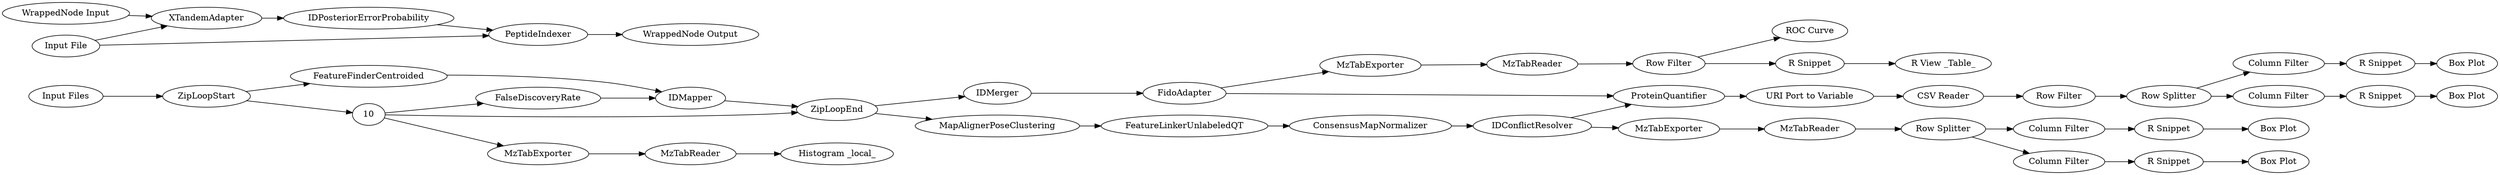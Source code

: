 digraph {
	2 [label=ZipLoopStart]
	4 [label=ZipLoopEnd]
	6 [label="Input File"]
	81 [label="WrappedNode Input"]
	82 [label="WrappedNode Output"]
	96 [label=XTandemAdapter]
	97 [label=IDPosteriorErrorProbability]
	98 [label=PeptideIndexer]
	111 [label="Row Splitter"]
	116 [label="Column Filter"]
	117 [label="R Snippet"]
	118 [label="Box Plot"]
	119 [label="R Snippet"]
	120 [label="Column Filter"]
	121 [label="Box Plot"]
	130 [label="CSV Reader"]
	131 [label="URI Port to Variable"]
	140 [label="Row Filter"]
	143 [label="Row Filter"]
	144 [label="R View _Table_"]
	145 [label="ROC Curve"]
	146 [label="R Snippet"]
	147 [label=FidoAdapter]
	148 [label=MzTabExporter]
	149 [label=MzTabReader]
	161 [label="Row Splitter"]
	162 [label="R Snippet"]
	163 [label="Column Filter"]
	164 [label="R Snippet"]
	165 [label="Column Filter"]
	166 [label="Box Plot"]
	167 [label="Box Plot"]
	168 [label=FeatureFinderCentroided]
	169 [label=FalseDiscoveryRate]
	171 [label=IDMapper]
	174 [label=IDMerger]
	175 [label=MapAlignerPoseClustering]
	176 [label=FeatureLinkerUnlabeledQT]
	177 [label=ConsensusMapNormalizer]
	180 [label=ProteinQuantifier]
	181 [label="Input Files"]
	183 [label=MzTabExporter]
	185 [label="Histogram _local_"]
	186 [label=MzTabReader]
	187 [label=MzTabExporter]
	188 [label=MzTabReader]
	189 [label=IDConflictResolver]
	6 -> 98
	6 -> 96
	81 -> 96
	96 -> 97
	97 -> 98
	98 -> 82
	143 -> 146
	143 -> 145
	146 -> 144
	147 -> 148
	148 -> 149
	149 -> 143
	2 -> 10
	2 -> 168
	4 -> 174
	4 -> 175
	10 -> 4
	10 -> 169
	10 -> 183
	111 -> 120
	111 -> 116
	116 -> 117
	117 -> 118
	119 -> 121
	120 -> 119
	130 -> 140
	131 -> 130
	140 -> 161
	147 -> 180
	161 -> 163
	161 -> 165
	162 -> 166
	163 -> 164
	164 -> 167
	165 -> 162
	168 -> 171
	169 -> 171
	171 -> 4
	174 -> 147
	175 -> 176
	176 -> 177
	177 -> 189
	180 -> 131
	181 -> 2
	183 -> 186
	186 -> 185
	187 -> 188
	188 -> 111
	189 -> 187
	189 -> 180
	rankdir=LR
}
